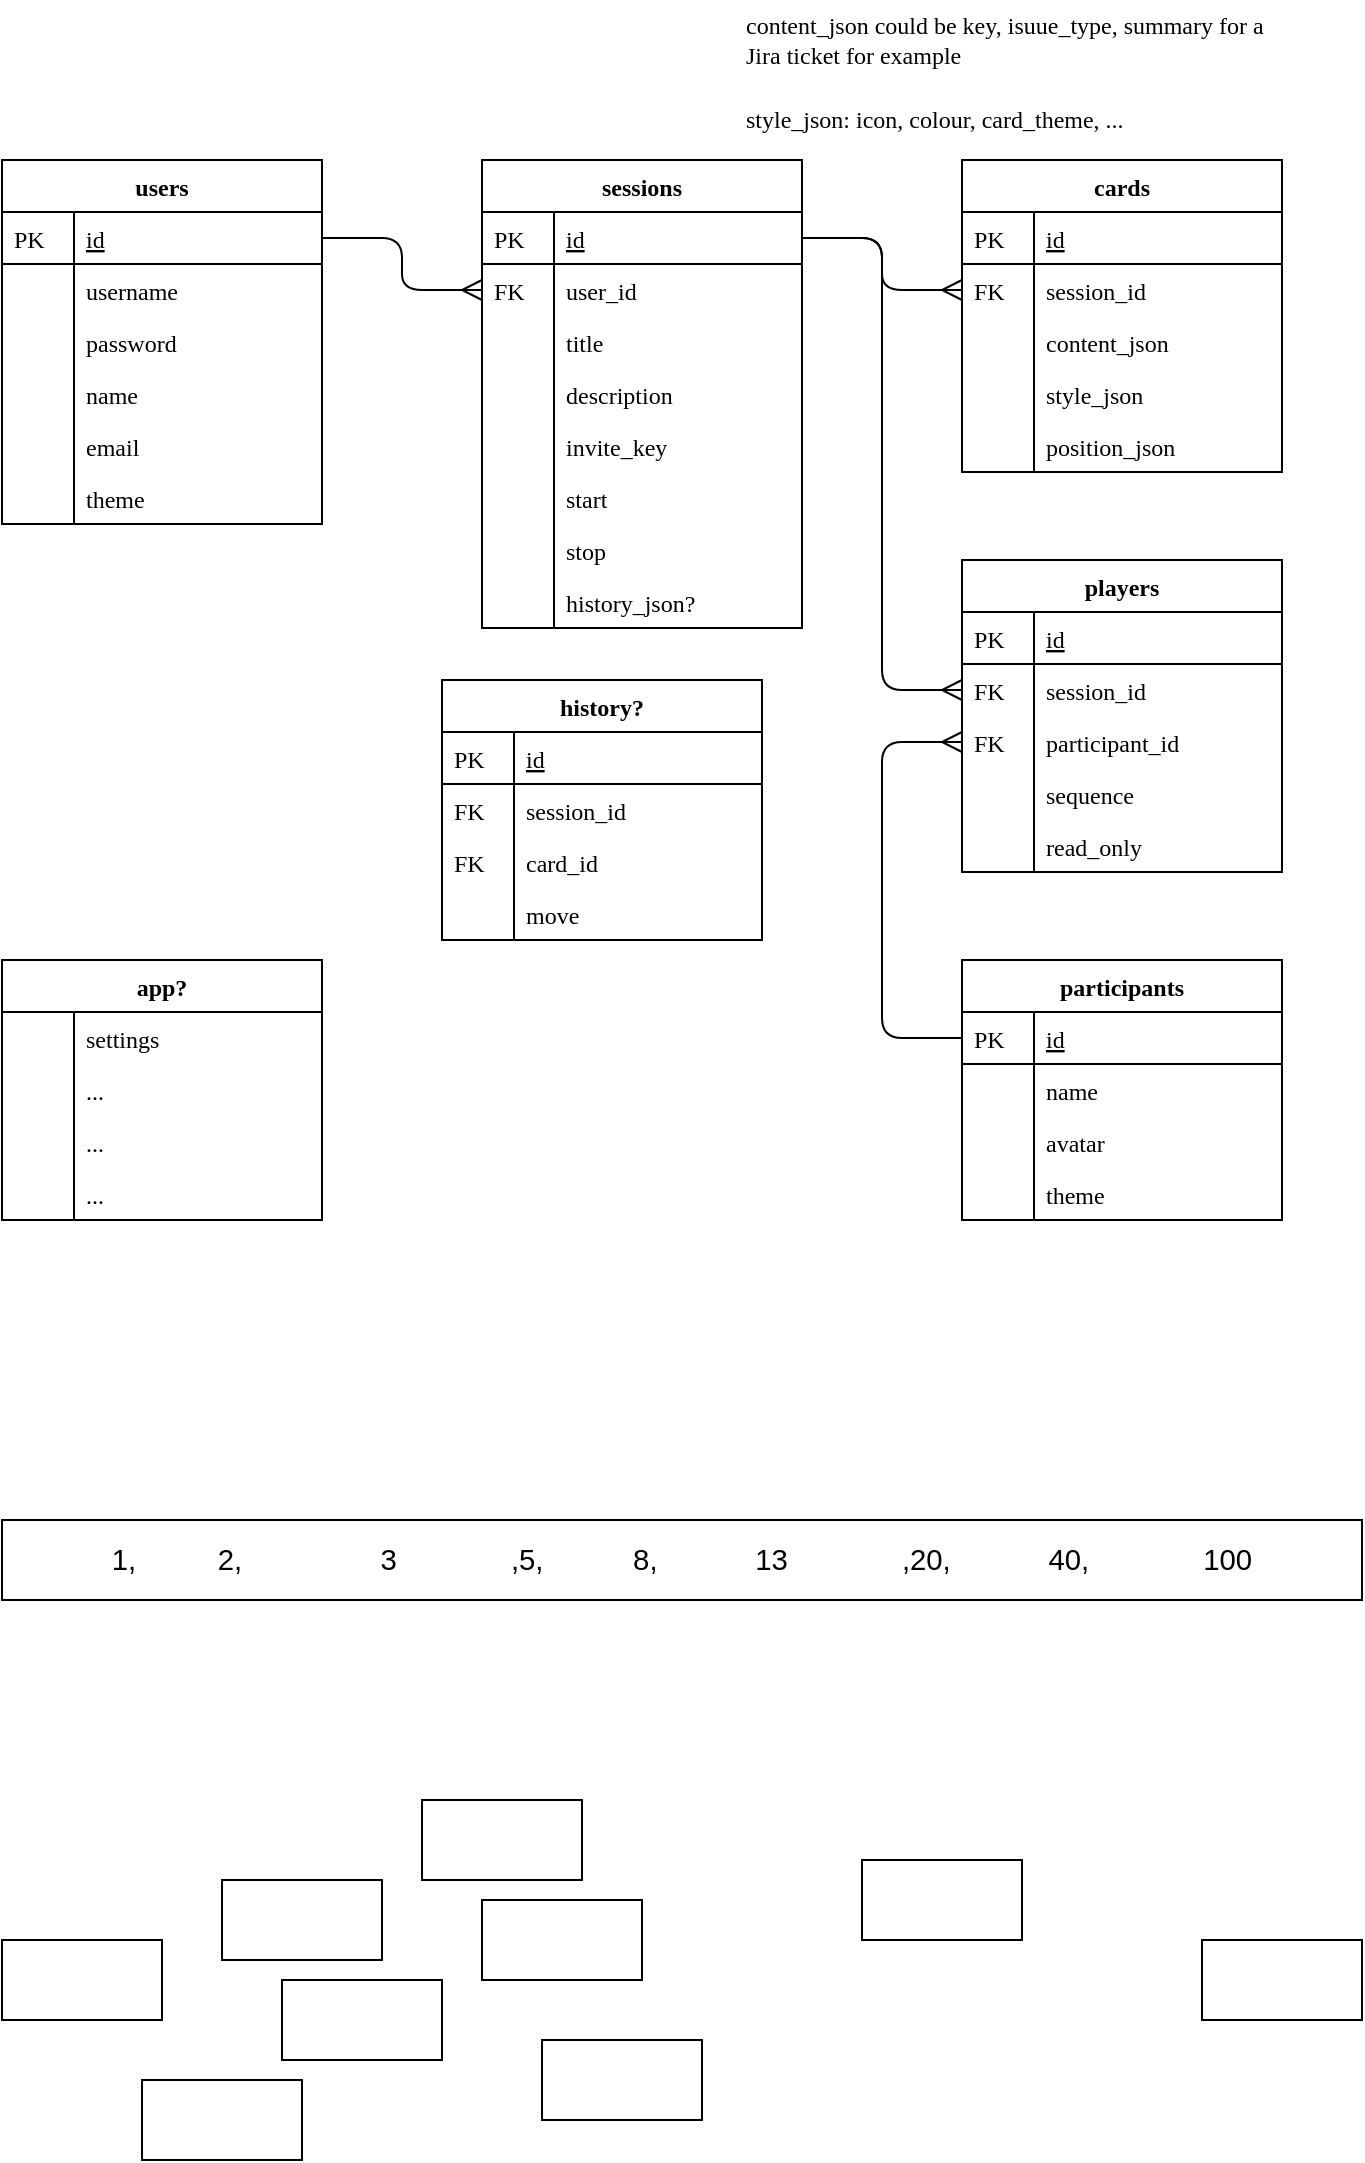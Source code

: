 <mxfile version="13.0.9" type="github"><diagram id="C5RBs43oDa-KdzZeNtuy" name="Page-1"><mxGraphModel dx="1422" dy="737" grid="1" gridSize="10" guides="1" tooltips="1" connect="1" arrows="1" fold="1" page="1" pageScale="1" pageWidth="827" pageHeight="1169" math="0" shadow="0"><root><mxCell id="WIyWlLk6GJQsqaUBKTNV-0"/><mxCell id="WIyWlLk6GJQsqaUBKTNV-1" parent="WIyWlLk6GJQsqaUBKTNV-0"/><mxCell id="zkfFHV4jXpPFQw0GAbJ--63" value="" style="edgeStyle=orthogonalEdgeStyle;endArrow=ERmany;startArrow=none;shadow=0;strokeWidth=1;endSize=8;startSize=8;fontFamily=Tahoma;entryX=0;entryY=0.5;entryDx=0;entryDy=0;startFill=0;endFill=0;" parent="WIyWlLk6GJQsqaUBKTNV-1" source="zkfFHV4jXpPFQw0GAbJ--52" target="zkfFHV4jXpPFQw0GAbJ--59" edge="1"><mxGeometry width="100" height="100" relative="1" as="geometry"><mxPoint x="230" y="390" as="sourcePoint"/><mxPoint x="330" y="290" as="targetPoint"/></mxGeometry></mxCell><mxCell id="zkfFHV4jXpPFQw0GAbJ--71" value="" style="edgeStyle=orthogonalEdgeStyle;endArrow=ERmany;startArrow=none;shadow=0;strokeWidth=1;endSize=8;startSize=8;fontFamily=Tahoma;exitX=1;exitY=0.5;exitDx=0;exitDy=0;entryX=0;entryY=0.5;entryDx=0;entryDy=0;startFill=0;endFill=0;" parent="WIyWlLk6GJQsqaUBKTNV-1" source="zkfFHV4jXpPFQw0GAbJ--57" target="2JUyy7VMg97PYj9cwshx-27" edge="1"><mxGeometry width="100" height="100" relative="1" as="geometry"><mxPoint x="330" y="182" as="sourcePoint"/><mxPoint x="250" y="169" as="targetPoint"/><Array as="points"/></mxGeometry></mxCell><mxCell id="2JUyy7VMg97PYj9cwshx-15" value="" style="edgeStyle=orthogonalEdgeStyle;endArrow=ERmany;startArrow=none;shadow=0;strokeWidth=1;endSize=8;startSize=8;fontFamily=Tahoma;exitX=1;exitY=0.5;exitDx=0;exitDy=0;entryX=0;entryY=0.5;entryDx=0;entryDy=0;startFill=0;endFill=0;" edge="1" parent="WIyWlLk6GJQsqaUBKTNV-1" source="zkfFHV4jXpPFQw0GAbJ--57" target="2JUyy7VMg97PYj9cwshx-11"><mxGeometry width="100" height="100" relative="1" as="geometry"><mxPoint x="250" y="169" as="sourcePoint"/><mxPoint x="270" y="270" as="targetPoint"/></mxGeometry></mxCell><mxCell id="zkfFHV4jXpPFQw0GAbJ--51" value="users" style="swimlane;fontStyle=1;childLayout=stackLayout;horizontal=1;startSize=26;horizontalStack=0;resizeParent=1;resizeLast=0;collapsible=1;marginBottom=0;rounded=0;shadow=0;strokeWidth=1;fontFamily=Tahoma;" parent="WIyWlLk6GJQsqaUBKTNV-1" vertex="1"><mxGeometry x="80" y="120" width="160" height="182" as="geometry"><mxRectangle x="20" y="80" width="160" height="26" as="alternateBounds"/></mxGeometry></mxCell><mxCell id="zkfFHV4jXpPFQw0GAbJ--52" value="id" style="shape=partialRectangle;top=0;left=0;right=0;bottom=1;align=left;verticalAlign=top;fillColor=none;spacingLeft=40;spacingRight=4;overflow=hidden;rotatable=0;points=[[0,0.5],[1,0.5]];portConstraint=eastwest;dropTarget=0;rounded=0;shadow=0;strokeWidth=1;fontStyle=4;fontFamily=Tahoma;" parent="zkfFHV4jXpPFQw0GAbJ--51" vertex="1"><mxGeometry y="26" width="160" height="26" as="geometry"/></mxCell><mxCell id="zkfFHV4jXpPFQw0GAbJ--53" value="PK" style="shape=partialRectangle;top=0;left=0;bottom=0;fillColor=none;align=left;verticalAlign=top;spacingLeft=4;spacingRight=4;overflow=hidden;rotatable=0;points=[];portConstraint=eastwest;part=1;fontFamily=Tahoma;" parent="zkfFHV4jXpPFQw0GAbJ--52" vertex="1" connectable="0"><mxGeometry width="36" height="26" as="geometry"/></mxCell><mxCell id="zkfFHV4jXpPFQw0GAbJ--54" value="username" style="shape=partialRectangle;top=0;left=0;right=0;bottom=0;align=left;verticalAlign=top;fillColor=none;spacingLeft=40;spacingRight=4;overflow=hidden;rotatable=0;points=[[0,0.5],[1,0.5]];portConstraint=eastwest;dropTarget=0;rounded=0;shadow=0;strokeWidth=1;fontFamily=Tahoma;" parent="zkfFHV4jXpPFQw0GAbJ--51" vertex="1"><mxGeometry y="52" width="160" height="26" as="geometry"/></mxCell><mxCell id="zkfFHV4jXpPFQw0GAbJ--55" value="" style="shape=partialRectangle;top=0;left=0;bottom=0;fillColor=none;align=left;verticalAlign=top;spacingLeft=4;spacingRight=4;overflow=hidden;rotatable=0;points=[];portConstraint=eastwest;part=1;fontFamily=Tahoma;" parent="zkfFHV4jXpPFQw0GAbJ--54" vertex="1" connectable="0"><mxGeometry width="36" height="26" as="geometry"/></mxCell><mxCell id="2JUyy7VMg97PYj9cwshx-2" value="password" style="shape=partialRectangle;top=0;left=0;right=0;bottom=0;align=left;verticalAlign=top;fillColor=none;spacingLeft=40;spacingRight=4;overflow=hidden;rotatable=0;points=[[0,0.5],[1,0.5]];portConstraint=eastwest;dropTarget=0;rounded=0;shadow=0;strokeWidth=1;fontFamily=Tahoma;" vertex="1" parent="zkfFHV4jXpPFQw0GAbJ--51"><mxGeometry y="78" width="160" height="26" as="geometry"/></mxCell><mxCell id="2JUyy7VMg97PYj9cwshx-3" value="" style="shape=partialRectangle;top=0;left=0;bottom=0;fillColor=none;align=left;verticalAlign=top;spacingLeft=4;spacingRight=4;overflow=hidden;rotatable=0;points=[];portConstraint=eastwest;part=1;fontFamily=Tahoma;" vertex="1" connectable="0" parent="2JUyy7VMg97PYj9cwshx-2"><mxGeometry width="36" height="26" as="geometry"/></mxCell><mxCell id="2JUyy7VMg97PYj9cwshx-4" value="name" style="shape=partialRectangle;top=0;left=0;right=0;bottom=0;align=left;verticalAlign=top;fillColor=none;spacingLeft=40;spacingRight=4;overflow=hidden;rotatable=0;points=[[0,0.5],[1,0.5]];portConstraint=eastwest;dropTarget=0;rounded=0;shadow=0;strokeWidth=1;fontFamily=Tahoma;" vertex="1" parent="zkfFHV4jXpPFQw0GAbJ--51"><mxGeometry y="104" width="160" height="26" as="geometry"/></mxCell><mxCell id="2JUyy7VMg97PYj9cwshx-5" value="" style="shape=partialRectangle;top=0;left=0;bottom=0;fillColor=none;align=left;verticalAlign=top;spacingLeft=4;spacingRight=4;overflow=hidden;rotatable=0;points=[];portConstraint=eastwest;part=1;fontFamily=Tahoma;" vertex="1" connectable="0" parent="2JUyy7VMg97PYj9cwshx-4"><mxGeometry width="36" height="26" as="geometry"/></mxCell><mxCell id="2JUyy7VMg97PYj9cwshx-6" value="email" style="shape=partialRectangle;top=0;left=0;right=0;bottom=0;align=left;verticalAlign=top;fillColor=none;spacingLeft=40;spacingRight=4;overflow=hidden;rotatable=0;points=[[0,0.5],[1,0.5]];portConstraint=eastwest;dropTarget=0;rounded=0;shadow=0;strokeWidth=1;fontFamily=Tahoma;" vertex="1" parent="zkfFHV4jXpPFQw0GAbJ--51"><mxGeometry y="130" width="160" height="26" as="geometry"/></mxCell><mxCell id="2JUyy7VMg97PYj9cwshx-7" value="" style="shape=partialRectangle;top=0;left=0;bottom=0;fillColor=none;align=left;verticalAlign=top;spacingLeft=4;spacingRight=4;overflow=hidden;rotatable=0;points=[];portConstraint=eastwest;part=1;fontFamily=Tahoma;" vertex="1" connectable="0" parent="2JUyy7VMg97PYj9cwshx-6"><mxGeometry width="36" height="26" as="geometry"/></mxCell><mxCell id="2JUyy7VMg97PYj9cwshx-55" value="theme" style="shape=partialRectangle;top=0;left=0;right=0;bottom=0;align=left;verticalAlign=top;fillColor=none;spacingLeft=40;spacingRight=4;overflow=hidden;rotatable=0;points=[[0,0.5],[1,0.5]];portConstraint=eastwest;dropTarget=0;rounded=0;shadow=0;strokeWidth=1;fontFamily=Tahoma;" vertex="1" parent="zkfFHV4jXpPFQw0GAbJ--51"><mxGeometry y="156" width="160" height="26" as="geometry"/></mxCell><mxCell id="2JUyy7VMg97PYj9cwshx-56" value="" style="shape=partialRectangle;top=0;left=0;bottom=0;fillColor=none;align=left;verticalAlign=top;spacingLeft=4;spacingRight=4;overflow=hidden;rotatable=0;points=[];portConstraint=eastwest;part=1;fontFamily=Tahoma;" vertex="1" connectable="0" parent="2JUyy7VMg97PYj9cwshx-55"><mxGeometry width="36" height="26" as="geometry"/></mxCell><mxCell id="zkfFHV4jXpPFQw0GAbJ--56" value="sessions" style="swimlane;fontStyle=1;childLayout=stackLayout;horizontal=1;startSize=26;horizontalStack=0;resizeParent=1;resizeLast=0;collapsible=1;marginBottom=0;rounded=0;shadow=0;strokeWidth=1;fontFamily=Tahoma;" parent="WIyWlLk6GJQsqaUBKTNV-1" vertex="1"><mxGeometry x="320" y="120" width="160" height="234" as="geometry"><mxRectangle x="260" y="80" width="160" height="26" as="alternateBounds"/></mxGeometry></mxCell><mxCell id="zkfFHV4jXpPFQw0GAbJ--57" value="id" style="shape=partialRectangle;top=0;left=0;right=0;bottom=1;align=left;verticalAlign=top;fillColor=none;spacingLeft=40;spacingRight=4;overflow=hidden;rotatable=0;points=[[0,0.5],[1,0.5]];portConstraint=eastwest;dropTarget=0;rounded=0;shadow=0;strokeWidth=1;fontStyle=4;fontFamily=Tahoma;" parent="zkfFHV4jXpPFQw0GAbJ--56" vertex="1"><mxGeometry y="26" width="160" height="26" as="geometry"/></mxCell><mxCell id="zkfFHV4jXpPFQw0GAbJ--58" value="PK" style="shape=partialRectangle;top=0;left=0;bottom=0;fillColor=none;align=left;verticalAlign=top;spacingLeft=4;spacingRight=4;overflow=hidden;rotatable=0;points=[];portConstraint=eastwest;part=1;fontFamily=Tahoma;" parent="zkfFHV4jXpPFQw0GAbJ--57" vertex="1" connectable="0"><mxGeometry width="36" height="26" as="geometry"/></mxCell><mxCell id="zkfFHV4jXpPFQw0GAbJ--59" value="user_id" style="shape=partialRectangle;top=0;left=0;right=0;bottom=0;align=left;verticalAlign=top;fillColor=none;spacingLeft=40;spacingRight=4;overflow=hidden;rotatable=0;points=[[0,0.5],[1,0.5]];portConstraint=eastwest;dropTarget=0;rounded=0;shadow=0;strokeWidth=1;fontFamily=Tahoma;" parent="zkfFHV4jXpPFQw0GAbJ--56" vertex="1"><mxGeometry y="52" width="160" height="26" as="geometry"/></mxCell><mxCell id="zkfFHV4jXpPFQw0GAbJ--60" value="FK" style="shape=partialRectangle;top=0;left=0;bottom=0;fillColor=none;align=left;verticalAlign=top;spacingLeft=4;spacingRight=4;overflow=hidden;rotatable=0;points=[];portConstraint=eastwest;part=1;fontFamily=Tahoma;" parent="zkfFHV4jXpPFQw0GAbJ--59" vertex="1" connectable="0"><mxGeometry width="36" height="26" as="geometry"/></mxCell><mxCell id="zkfFHV4jXpPFQw0GAbJ--61" value="title" style="shape=partialRectangle;top=0;left=0;right=0;bottom=0;align=left;verticalAlign=top;fillColor=none;spacingLeft=40;spacingRight=4;overflow=hidden;rotatable=0;points=[[0,0.5],[1,0.5]];portConstraint=eastwest;dropTarget=0;rounded=0;shadow=0;strokeWidth=1;fontFamily=Tahoma;" parent="zkfFHV4jXpPFQw0GAbJ--56" vertex="1"><mxGeometry y="78" width="160" height="26" as="geometry"/></mxCell><mxCell id="zkfFHV4jXpPFQw0GAbJ--62" value="" style="shape=partialRectangle;top=0;left=0;bottom=0;fillColor=none;align=left;verticalAlign=top;spacingLeft=4;spacingRight=4;overflow=hidden;rotatable=0;points=[];portConstraint=eastwest;part=1;fontFamily=Tahoma;" parent="zkfFHV4jXpPFQw0GAbJ--61" vertex="1" connectable="0"><mxGeometry width="36" height="26" as="geometry"/></mxCell><mxCell id="2JUyy7VMg97PYj9cwshx-16" value="description" style="shape=partialRectangle;top=0;left=0;right=0;bottom=0;align=left;verticalAlign=top;fillColor=none;spacingLeft=40;spacingRight=4;overflow=hidden;rotatable=0;points=[[0,0.5],[1,0.5]];portConstraint=eastwest;dropTarget=0;rounded=0;shadow=0;strokeWidth=1;fontFamily=Tahoma;" vertex="1" parent="zkfFHV4jXpPFQw0GAbJ--56"><mxGeometry y="104" width="160" height="26" as="geometry"/></mxCell><mxCell id="2JUyy7VMg97PYj9cwshx-17" value="" style="shape=partialRectangle;top=0;left=0;bottom=0;fillColor=none;align=left;verticalAlign=top;spacingLeft=4;spacingRight=4;overflow=hidden;rotatable=0;points=[];portConstraint=eastwest;part=1;fontFamily=Tahoma;" vertex="1" connectable="0" parent="2JUyy7VMg97PYj9cwshx-16"><mxGeometry width="36" height="26" as="geometry"/></mxCell><mxCell id="2JUyy7VMg97PYj9cwshx-18" value="invite_key" style="shape=partialRectangle;top=0;left=0;right=0;bottom=0;align=left;verticalAlign=top;fillColor=none;spacingLeft=40;spacingRight=4;overflow=hidden;rotatable=0;points=[[0,0.5],[1,0.5]];portConstraint=eastwest;dropTarget=0;rounded=0;shadow=0;strokeWidth=1;fontFamily=Tahoma;" vertex="1" parent="zkfFHV4jXpPFQw0GAbJ--56"><mxGeometry y="130" width="160" height="26" as="geometry"/></mxCell><mxCell id="2JUyy7VMg97PYj9cwshx-19" value="" style="shape=partialRectangle;top=0;left=0;bottom=0;fillColor=none;align=left;verticalAlign=top;spacingLeft=4;spacingRight=4;overflow=hidden;rotatable=0;points=[];portConstraint=eastwest;part=1;fontFamily=Tahoma;" vertex="1" connectable="0" parent="2JUyy7VMg97PYj9cwshx-18"><mxGeometry width="36" height="26" as="geometry"/></mxCell><mxCell id="2JUyy7VMg97PYj9cwshx-20" value="start" style="shape=partialRectangle;top=0;left=0;right=0;bottom=0;align=left;verticalAlign=top;fillColor=none;spacingLeft=40;spacingRight=4;overflow=hidden;rotatable=0;points=[[0,0.5],[1,0.5]];portConstraint=eastwest;dropTarget=0;rounded=0;shadow=0;strokeWidth=1;fontFamily=Tahoma;" vertex="1" parent="zkfFHV4jXpPFQw0GAbJ--56"><mxGeometry y="156" width="160" height="26" as="geometry"/></mxCell><mxCell id="2JUyy7VMg97PYj9cwshx-21" value="" style="shape=partialRectangle;top=0;left=0;bottom=0;fillColor=none;align=left;verticalAlign=top;spacingLeft=4;spacingRight=4;overflow=hidden;rotatable=0;points=[];portConstraint=eastwest;part=1;fontFamily=Tahoma;" vertex="1" connectable="0" parent="2JUyy7VMg97PYj9cwshx-20"><mxGeometry width="36" height="26" as="geometry"/></mxCell><mxCell id="2JUyy7VMg97PYj9cwshx-22" value="stop" style="shape=partialRectangle;top=0;left=0;right=0;bottom=0;align=left;verticalAlign=top;fillColor=none;spacingLeft=40;spacingRight=4;overflow=hidden;rotatable=0;points=[[0,0.5],[1,0.5]];portConstraint=eastwest;dropTarget=0;rounded=0;shadow=0;strokeWidth=1;fontFamily=Tahoma;" vertex="1" parent="zkfFHV4jXpPFQw0GAbJ--56"><mxGeometry y="182" width="160" height="26" as="geometry"/></mxCell><mxCell id="2JUyy7VMg97PYj9cwshx-23" value="" style="shape=partialRectangle;top=0;left=0;bottom=0;fillColor=none;align=left;verticalAlign=top;spacingLeft=4;spacingRight=4;overflow=hidden;rotatable=0;points=[];portConstraint=eastwest;part=1;fontFamily=Tahoma;" vertex="1" connectable="0" parent="2JUyy7VMg97PYj9cwshx-22"><mxGeometry width="36" height="26" as="geometry"/></mxCell><mxCell id="2JUyy7VMg97PYj9cwshx-43" value="history_json?" style="shape=partialRectangle;top=0;left=0;right=0;bottom=0;align=left;verticalAlign=top;fillColor=none;spacingLeft=40;spacingRight=4;overflow=hidden;rotatable=0;points=[[0,0.5],[1,0.5]];portConstraint=eastwest;dropTarget=0;rounded=0;shadow=0;strokeWidth=1;fontFamily=Tahoma;" vertex="1" parent="zkfFHV4jXpPFQw0GAbJ--56"><mxGeometry y="208" width="160" height="26" as="geometry"/></mxCell><mxCell id="2JUyy7VMg97PYj9cwshx-44" value="" style="shape=partialRectangle;top=0;left=0;bottom=0;fillColor=none;align=left;verticalAlign=top;spacingLeft=4;spacingRight=4;overflow=hidden;rotatable=0;points=[];portConstraint=eastwest;part=1;fontFamily=Tahoma;" vertex="1" connectable="0" parent="2JUyy7VMg97PYj9cwshx-43"><mxGeometry width="36" height="26" as="geometry"/></mxCell><mxCell id="2JUyy7VMg97PYj9cwshx-8" value="cards" style="swimlane;fontStyle=1;childLayout=stackLayout;horizontal=1;startSize=26;horizontalStack=0;resizeParent=1;resizeLast=0;collapsible=1;marginBottom=0;rounded=0;shadow=0;strokeWidth=1;fontFamily=Tahoma;" vertex="1" parent="WIyWlLk6GJQsqaUBKTNV-1"><mxGeometry x="560" y="120" width="160" height="156" as="geometry"><mxRectangle x="560" y="120" width="160" height="26" as="alternateBounds"/></mxGeometry></mxCell><mxCell id="2JUyy7VMg97PYj9cwshx-9" value="id" style="shape=partialRectangle;top=0;left=0;right=0;bottom=1;align=left;verticalAlign=top;fillColor=none;spacingLeft=40;spacingRight=4;overflow=hidden;rotatable=0;points=[[0,0.5],[1,0.5]];portConstraint=eastwest;dropTarget=0;rounded=0;shadow=0;strokeWidth=1;fontStyle=4;fontFamily=Tahoma;" vertex="1" parent="2JUyy7VMg97PYj9cwshx-8"><mxGeometry y="26" width="160" height="26" as="geometry"/></mxCell><mxCell id="2JUyy7VMg97PYj9cwshx-10" value="PK" style="shape=partialRectangle;top=0;left=0;bottom=0;fillColor=none;align=left;verticalAlign=top;spacingLeft=4;spacingRight=4;overflow=hidden;rotatable=0;points=[];portConstraint=eastwest;part=1;fontFamily=Tahoma;" vertex="1" connectable="0" parent="2JUyy7VMg97PYj9cwshx-9"><mxGeometry width="36" height="26" as="geometry"/></mxCell><mxCell id="2JUyy7VMg97PYj9cwshx-11" value="session_id" style="shape=partialRectangle;top=0;left=0;right=0;bottom=0;align=left;verticalAlign=top;fillColor=none;spacingLeft=40;spacingRight=4;overflow=hidden;rotatable=0;points=[[0,0.5],[1,0.5]];portConstraint=eastwest;dropTarget=0;rounded=0;shadow=0;strokeWidth=1;fontFamily=Tahoma;" vertex="1" parent="2JUyy7VMg97PYj9cwshx-8"><mxGeometry y="52" width="160" height="26" as="geometry"/></mxCell><mxCell id="2JUyy7VMg97PYj9cwshx-12" value="FK" style="shape=partialRectangle;top=0;left=0;bottom=0;fillColor=none;align=left;verticalAlign=top;spacingLeft=4;spacingRight=4;overflow=hidden;rotatable=0;points=[];portConstraint=eastwest;part=1;fontFamily=Tahoma;" vertex="1" connectable="0" parent="2JUyy7VMg97PYj9cwshx-11"><mxGeometry width="36" height="26" as="geometry"/></mxCell><mxCell id="2JUyy7VMg97PYj9cwshx-13" value="content_json" style="shape=partialRectangle;top=0;left=0;right=0;bottom=0;align=left;verticalAlign=top;fillColor=none;spacingLeft=40;spacingRight=4;overflow=hidden;rotatable=0;points=[[0,0.5],[1,0.5]];portConstraint=eastwest;dropTarget=0;rounded=0;shadow=0;strokeWidth=1;fontFamily=Tahoma;" vertex="1" parent="2JUyy7VMg97PYj9cwshx-8"><mxGeometry y="78" width="160" height="26" as="geometry"/></mxCell><mxCell id="2JUyy7VMg97PYj9cwshx-14" value="" style="shape=partialRectangle;top=0;left=0;bottom=0;fillColor=none;align=left;verticalAlign=top;spacingLeft=4;spacingRight=4;overflow=hidden;rotatable=0;points=[];portConstraint=eastwest;part=1;fontFamily=Tahoma;" vertex="1" connectable="0" parent="2JUyy7VMg97PYj9cwshx-13"><mxGeometry width="36" height="26" as="geometry"/></mxCell><mxCell id="2JUyy7VMg97PYj9cwshx-49" value="style_json" style="shape=partialRectangle;top=0;left=0;right=0;bottom=0;align=left;verticalAlign=top;fillColor=none;spacingLeft=40;spacingRight=4;overflow=hidden;rotatable=0;points=[[0,0.5],[1,0.5]];portConstraint=eastwest;dropTarget=0;rounded=0;shadow=0;strokeWidth=1;fontFamily=Tahoma;" vertex="1" parent="2JUyy7VMg97PYj9cwshx-8"><mxGeometry y="104" width="160" height="26" as="geometry"/></mxCell><mxCell id="2JUyy7VMg97PYj9cwshx-50" value="" style="shape=partialRectangle;top=0;left=0;bottom=0;fillColor=none;align=left;verticalAlign=top;spacingLeft=4;spacingRight=4;overflow=hidden;rotatable=0;points=[];portConstraint=eastwest;part=1;fontFamily=Tahoma;" vertex="1" connectable="0" parent="2JUyy7VMg97PYj9cwshx-49"><mxGeometry width="36" height="26" as="geometry"/></mxCell><mxCell id="2JUyy7VMg97PYj9cwshx-75" value="position_json" style="shape=partialRectangle;top=0;left=0;right=0;bottom=0;align=left;verticalAlign=top;fillColor=none;spacingLeft=40;spacingRight=4;overflow=hidden;rotatable=0;points=[[0,0.5],[1,0.5]];portConstraint=eastwest;dropTarget=0;rounded=0;shadow=0;strokeWidth=1;fontFamily=Tahoma;" vertex="1" parent="2JUyy7VMg97PYj9cwshx-8"><mxGeometry y="130" width="160" height="26" as="geometry"/></mxCell><mxCell id="2JUyy7VMg97PYj9cwshx-76" value="" style="shape=partialRectangle;top=0;left=0;bottom=0;fillColor=none;align=left;verticalAlign=top;spacingLeft=4;spacingRight=4;overflow=hidden;rotatable=0;points=[];portConstraint=eastwest;part=1;fontFamily=Tahoma;" vertex="1" connectable="0" parent="2JUyy7VMg97PYj9cwshx-75"><mxGeometry width="36" height="26" as="geometry"/></mxCell><mxCell id="2JUyy7VMg97PYj9cwshx-31" value="" style="edgeStyle=orthogonalEdgeStyle;endArrow=none;startArrow=ERmany;shadow=0;strokeWidth=1;endSize=8;startSize=8;fontFamily=Tahoma;exitX=0;exitY=0.5;exitDx=0;exitDy=0;endFill=0;startFill=0;entryX=0;entryY=0.5;entryDx=0;entryDy=0;" edge="1" parent="WIyWlLk6GJQsqaUBKTNV-1" source="2JUyy7VMg97PYj9cwshx-29" target="zkfFHV4jXpPFQw0GAbJ--65"><mxGeometry width="100" height="100" relative="1" as="geometry"><mxPoint x="490" y="273" as="sourcePoint"/><mxPoint x="760" y="479" as="targetPoint"/><Array as="points"><mxPoint x="520" y="411"/><mxPoint x="520" y="559"/></Array></mxGeometry></mxCell><mxCell id="zkfFHV4jXpPFQw0GAbJ--64" value="participants" style="swimlane;fontStyle=1;childLayout=stackLayout;horizontal=1;startSize=26;horizontalStack=0;resizeParent=1;resizeLast=0;collapsible=1;marginBottom=0;rounded=0;shadow=0;strokeWidth=1;fontFamily=Tahoma;" parent="WIyWlLk6GJQsqaUBKTNV-1" vertex="1"><mxGeometry x="560" y="520" width="160" height="130" as="geometry"><mxRectangle x="260" y="270" width="160" height="26" as="alternateBounds"/></mxGeometry></mxCell><mxCell id="zkfFHV4jXpPFQw0GAbJ--65" value="id" style="shape=partialRectangle;top=0;left=0;right=0;bottom=1;align=left;verticalAlign=top;fillColor=none;spacingLeft=40;spacingRight=4;overflow=hidden;rotatable=0;points=[[0,0.5],[1,0.5]];portConstraint=eastwest;dropTarget=0;rounded=0;shadow=0;strokeWidth=1;fontStyle=4;fontFamily=Tahoma;" parent="zkfFHV4jXpPFQw0GAbJ--64" vertex="1"><mxGeometry y="26" width="160" height="26" as="geometry"/></mxCell><mxCell id="zkfFHV4jXpPFQw0GAbJ--66" value="PK" style="shape=partialRectangle;top=0;left=0;bottom=0;fillColor=none;align=left;verticalAlign=top;spacingLeft=4;spacingRight=4;overflow=hidden;rotatable=0;points=[];portConstraint=eastwest;part=1;fontFamily=Tahoma;" parent="zkfFHV4jXpPFQw0GAbJ--65" vertex="1" connectable="0"><mxGeometry width="36" height="26" as="geometry"/></mxCell><mxCell id="zkfFHV4jXpPFQw0GAbJ--67" value="name" style="shape=partialRectangle;top=0;left=0;right=0;bottom=0;align=left;verticalAlign=top;fillColor=none;spacingLeft=40;spacingRight=4;overflow=hidden;rotatable=0;points=[[0,0.5],[1,0.5]];portConstraint=eastwest;dropTarget=0;rounded=0;shadow=0;strokeWidth=1;fontFamily=Tahoma;" parent="zkfFHV4jXpPFQw0GAbJ--64" vertex="1"><mxGeometry y="52" width="160" height="26" as="geometry"/></mxCell><mxCell id="zkfFHV4jXpPFQw0GAbJ--68" value="" style="shape=partialRectangle;top=0;left=0;bottom=0;fillColor=none;align=left;verticalAlign=top;spacingLeft=4;spacingRight=4;overflow=hidden;rotatable=0;points=[];portConstraint=eastwest;part=1;fontFamily=Tahoma;" parent="zkfFHV4jXpPFQw0GAbJ--67" vertex="1" connectable="0"><mxGeometry width="36" height="26" as="geometry"/></mxCell><mxCell id="zkfFHV4jXpPFQw0GAbJ--69" value="avatar" style="shape=partialRectangle;top=0;left=0;right=0;bottom=0;align=left;verticalAlign=top;fillColor=none;spacingLeft=40;spacingRight=4;overflow=hidden;rotatable=0;points=[[0,0.5],[1,0.5]];portConstraint=eastwest;dropTarget=0;rounded=0;shadow=0;strokeWidth=1;fontFamily=Tahoma;" parent="zkfFHV4jXpPFQw0GAbJ--64" vertex="1"><mxGeometry y="78" width="160" height="26" as="geometry"/></mxCell><mxCell id="zkfFHV4jXpPFQw0GAbJ--70" value="" style="shape=partialRectangle;top=0;left=0;bottom=0;fillColor=none;align=left;verticalAlign=top;spacingLeft=4;spacingRight=4;overflow=hidden;rotatable=0;points=[];portConstraint=eastwest;part=1;fontFamily=Tahoma;" parent="zkfFHV4jXpPFQw0GAbJ--69" vertex="1" connectable="0"><mxGeometry width="36" height="26" as="geometry"/></mxCell><mxCell id="2JUyy7VMg97PYj9cwshx-57" value="theme" style="shape=partialRectangle;top=0;left=0;right=0;bottom=0;align=left;verticalAlign=top;fillColor=none;spacingLeft=40;spacingRight=4;overflow=hidden;rotatable=0;points=[[0,0.5],[1,0.5]];portConstraint=eastwest;dropTarget=0;rounded=0;shadow=0;strokeWidth=1;fontFamily=Tahoma;" vertex="1" parent="zkfFHV4jXpPFQw0GAbJ--64"><mxGeometry y="104" width="160" height="26" as="geometry"/></mxCell><mxCell id="2JUyy7VMg97PYj9cwshx-58" value="" style="shape=partialRectangle;top=0;left=0;bottom=0;fillColor=none;align=left;verticalAlign=top;spacingLeft=4;spacingRight=4;overflow=hidden;rotatable=0;points=[];portConstraint=eastwest;part=1;fontFamily=Tahoma;" vertex="1" connectable="0" parent="2JUyy7VMg97PYj9cwshx-57"><mxGeometry width="36" height="26" as="geometry"/></mxCell><mxCell id="2JUyy7VMg97PYj9cwshx-24" value="players" style="swimlane;fontStyle=1;childLayout=stackLayout;horizontal=1;startSize=26;horizontalStack=0;resizeParent=1;resizeLast=0;collapsible=1;marginBottom=0;rounded=0;shadow=0;strokeWidth=1;fontFamily=Tahoma;" vertex="1" parent="WIyWlLk6GJQsqaUBKTNV-1"><mxGeometry x="560" y="320" width="160" height="156" as="geometry"><mxRectangle x="260" y="270" width="160" height="26" as="alternateBounds"/></mxGeometry></mxCell><mxCell id="2JUyy7VMg97PYj9cwshx-25" value="id" style="shape=partialRectangle;top=0;left=0;right=0;bottom=1;align=left;verticalAlign=top;fillColor=none;spacingLeft=40;spacingRight=4;overflow=hidden;rotatable=0;points=[[0,0.5],[1,0.5]];portConstraint=eastwest;dropTarget=0;rounded=0;shadow=0;strokeWidth=1;fontStyle=4;fontFamily=Tahoma;" vertex="1" parent="2JUyy7VMg97PYj9cwshx-24"><mxGeometry y="26" width="160" height="26" as="geometry"/></mxCell><mxCell id="2JUyy7VMg97PYj9cwshx-26" value="PK" style="shape=partialRectangle;top=0;left=0;bottom=0;fillColor=none;align=left;verticalAlign=top;spacingLeft=4;spacingRight=4;overflow=hidden;rotatable=0;points=[];portConstraint=eastwest;part=1;fontFamily=Tahoma;" vertex="1" connectable="0" parent="2JUyy7VMg97PYj9cwshx-25"><mxGeometry width="36" height="26" as="geometry"/></mxCell><mxCell id="2JUyy7VMg97PYj9cwshx-27" value="session_id" style="shape=partialRectangle;top=0;left=0;right=0;bottom=0;align=left;verticalAlign=top;fillColor=none;spacingLeft=40;spacingRight=4;overflow=hidden;rotatable=0;points=[[0,0.5],[1,0.5]];portConstraint=eastwest;dropTarget=0;rounded=0;shadow=0;strokeWidth=1;fontFamily=Tahoma;" vertex="1" parent="2JUyy7VMg97PYj9cwshx-24"><mxGeometry y="52" width="160" height="26" as="geometry"/></mxCell><mxCell id="2JUyy7VMg97PYj9cwshx-28" value="FK" style="shape=partialRectangle;top=0;left=0;bottom=0;fillColor=none;align=left;verticalAlign=top;spacingLeft=4;spacingRight=4;overflow=hidden;rotatable=0;points=[];portConstraint=eastwest;part=1;fontFamily=Tahoma;" vertex="1" connectable="0" parent="2JUyy7VMg97PYj9cwshx-27"><mxGeometry width="36" height="26" as="geometry"/></mxCell><mxCell id="2JUyy7VMg97PYj9cwshx-29" value="participant_id" style="shape=partialRectangle;top=0;left=0;right=0;bottom=0;align=left;verticalAlign=top;fillColor=none;spacingLeft=40;spacingRight=4;overflow=hidden;rotatable=0;points=[[0,0.5],[1,0.5]];portConstraint=eastwest;dropTarget=0;rounded=0;shadow=0;strokeWidth=1;fontFamily=Tahoma;" vertex="1" parent="2JUyy7VMg97PYj9cwshx-24"><mxGeometry y="78" width="160" height="26" as="geometry"/></mxCell><mxCell id="2JUyy7VMg97PYj9cwshx-30" value="FK" style="shape=partialRectangle;top=0;left=0;bottom=0;fillColor=none;align=left;verticalAlign=top;spacingLeft=4;spacingRight=4;overflow=hidden;rotatable=0;points=[];portConstraint=eastwest;part=1;fontFamily=Tahoma;" vertex="1" connectable="0" parent="2JUyy7VMg97PYj9cwshx-29"><mxGeometry width="36" height="26" as="geometry"/></mxCell><mxCell id="2JUyy7VMg97PYj9cwshx-32" value="sequence" style="shape=partialRectangle;top=0;left=0;right=0;bottom=0;align=left;verticalAlign=top;fillColor=none;spacingLeft=40;spacingRight=4;overflow=hidden;rotatable=0;points=[[0,0.5],[1,0.5]];portConstraint=eastwest;dropTarget=0;rounded=0;shadow=0;strokeWidth=1;fontFamily=Tahoma;" vertex="1" parent="2JUyy7VMg97PYj9cwshx-24"><mxGeometry y="104" width="160" height="26" as="geometry"/></mxCell><mxCell id="2JUyy7VMg97PYj9cwshx-33" value="" style="shape=partialRectangle;top=0;left=0;bottom=0;fillColor=none;align=left;verticalAlign=top;spacingLeft=4;spacingRight=4;overflow=hidden;rotatable=0;points=[];portConstraint=eastwest;part=1;fontFamily=Tahoma;" vertex="1" connectable="0" parent="2JUyy7VMg97PYj9cwshx-32"><mxGeometry width="36" height="26" as="geometry"/></mxCell><mxCell id="2JUyy7VMg97PYj9cwshx-34" value="read_only" style="shape=partialRectangle;top=0;left=0;right=0;bottom=0;align=left;verticalAlign=top;fillColor=none;spacingLeft=40;spacingRight=4;overflow=hidden;rotatable=0;points=[[0,0.5],[1,0.5]];portConstraint=eastwest;dropTarget=0;rounded=0;shadow=0;strokeWidth=1;fontFamily=Tahoma;" vertex="1" parent="2JUyy7VMg97PYj9cwshx-24"><mxGeometry y="130" width="160" height="26" as="geometry"/></mxCell><mxCell id="2JUyy7VMg97PYj9cwshx-35" value="" style="shape=partialRectangle;top=0;left=0;bottom=0;fillColor=none;align=left;verticalAlign=top;spacingLeft=4;spacingRight=4;overflow=hidden;rotatable=0;points=[];portConstraint=eastwest;part=1;fontFamily=Tahoma;" vertex="1" connectable="0" parent="2JUyy7VMg97PYj9cwshx-34"><mxGeometry width="36" height="26" as="geometry"/></mxCell><mxCell id="2JUyy7VMg97PYj9cwshx-70" value="&lt;div align=&quot;left&quot;&gt;content_json could be key, isuue_type, summary for a Jira ticket for example&lt;/div&gt;" style="text;html=1;strokeColor=none;fillColor=none;align=left;verticalAlign=middle;whiteSpace=wrap;rounded=0;fontFamily=Tahoma;" vertex="1" parent="WIyWlLk6GJQsqaUBKTNV-1"><mxGeometry x="450" y="40" width="270" height="40" as="geometry"/></mxCell><mxCell id="2JUyy7VMg97PYj9cwshx-73" value="&lt;div align=&quot;left&quot;&gt;style_json: icon, colour, card_theme, ...&lt;/div&gt;" style="text;html=1;strokeColor=none;fillColor=none;align=left;verticalAlign=middle;whiteSpace=wrap;rounded=0;fontFamily=Tahoma;" vertex="1" parent="WIyWlLk6GJQsqaUBKTNV-1"><mxGeometry x="450" y="90" width="270" height="20" as="geometry"/></mxCell><mxCell id="2JUyy7VMg97PYj9cwshx-36" value="history?" style="swimlane;fontStyle=1;childLayout=stackLayout;horizontal=1;startSize=26;horizontalStack=0;resizeParent=1;resizeLast=0;collapsible=1;marginBottom=0;rounded=0;shadow=0;strokeWidth=1;fontFamily=Tahoma;" vertex="1" parent="WIyWlLk6GJQsqaUBKTNV-1"><mxGeometry x="300" y="380" width="160" height="130" as="geometry"><mxRectangle x="560" y="120" width="160" height="26" as="alternateBounds"/></mxGeometry></mxCell><mxCell id="2JUyy7VMg97PYj9cwshx-37" value="id" style="shape=partialRectangle;top=0;left=0;right=0;bottom=1;align=left;verticalAlign=top;fillColor=none;spacingLeft=40;spacingRight=4;overflow=hidden;rotatable=0;points=[[0,0.5],[1,0.5]];portConstraint=eastwest;dropTarget=0;rounded=0;shadow=0;strokeWidth=1;fontStyle=4;fontFamily=Tahoma;" vertex="1" parent="2JUyy7VMg97PYj9cwshx-36"><mxGeometry y="26" width="160" height="26" as="geometry"/></mxCell><mxCell id="2JUyy7VMg97PYj9cwshx-38" value="PK" style="shape=partialRectangle;top=0;left=0;bottom=0;fillColor=none;align=left;verticalAlign=top;spacingLeft=4;spacingRight=4;overflow=hidden;rotatable=0;points=[];portConstraint=eastwest;part=1;fontFamily=Tahoma;" vertex="1" connectable="0" parent="2JUyy7VMg97PYj9cwshx-37"><mxGeometry width="36" height="26" as="geometry"/></mxCell><mxCell id="2JUyy7VMg97PYj9cwshx-39" value="session_id" style="shape=partialRectangle;top=0;left=0;right=0;bottom=0;align=left;verticalAlign=top;fillColor=none;spacingLeft=40;spacingRight=4;overflow=hidden;rotatable=0;points=[[0,0.5],[1,0.5]];portConstraint=eastwest;dropTarget=0;rounded=0;shadow=0;strokeWidth=1;fontFamily=Tahoma;" vertex="1" parent="2JUyy7VMg97PYj9cwshx-36"><mxGeometry y="52" width="160" height="26" as="geometry"/></mxCell><mxCell id="2JUyy7VMg97PYj9cwshx-40" value="FK" style="shape=partialRectangle;top=0;left=0;bottom=0;fillColor=none;align=left;verticalAlign=top;spacingLeft=4;spacingRight=4;overflow=hidden;rotatable=0;points=[];portConstraint=eastwest;part=1;fontFamily=Tahoma;" vertex="1" connectable="0" parent="2JUyy7VMg97PYj9cwshx-39"><mxGeometry width="36" height="26" as="geometry"/></mxCell><mxCell id="2JUyy7VMg97PYj9cwshx-41" value="card_id" style="shape=partialRectangle;top=0;left=0;right=0;bottom=0;align=left;verticalAlign=top;fillColor=none;spacingLeft=40;spacingRight=4;overflow=hidden;rotatable=0;points=[[0,0.5],[1,0.5]];portConstraint=eastwest;dropTarget=0;rounded=0;shadow=0;strokeWidth=1;fontFamily=Tahoma;" vertex="1" parent="2JUyy7VMg97PYj9cwshx-36"><mxGeometry y="78" width="160" height="26" as="geometry"/></mxCell><mxCell id="2JUyy7VMg97PYj9cwshx-42" value="FK" style="shape=partialRectangle;top=0;left=0;bottom=0;fillColor=none;align=left;verticalAlign=top;spacingLeft=4;spacingRight=4;overflow=hidden;rotatable=0;points=[];portConstraint=eastwest;part=1;fontFamily=Tahoma;" vertex="1" connectable="0" parent="2JUyy7VMg97PYj9cwshx-41"><mxGeometry width="36" height="26" as="geometry"/></mxCell><mxCell id="2JUyy7VMg97PYj9cwshx-45" value="move" style="shape=partialRectangle;top=0;left=0;right=0;bottom=0;align=left;verticalAlign=top;fillColor=none;spacingLeft=40;spacingRight=4;overflow=hidden;rotatable=0;points=[[0,0.5],[1,0.5]];portConstraint=eastwest;dropTarget=0;rounded=0;shadow=0;strokeWidth=1;fontFamily=Tahoma;" vertex="1" parent="2JUyy7VMg97PYj9cwshx-36"><mxGeometry y="104" width="160" height="26" as="geometry"/></mxCell><mxCell id="2JUyy7VMg97PYj9cwshx-46" value="" style="shape=partialRectangle;top=0;left=0;bottom=0;fillColor=none;align=left;verticalAlign=top;spacingLeft=4;spacingRight=4;overflow=hidden;rotatable=0;points=[];portConstraint=eastwest;part=1;fontFamily=Tahoma;" vertex="1" connectable="0" parent="2JUyy7VMg97PYj9cwshx-45"><mxGeometry width="36" height="26" as="geometry"/></mxCell><mxCell id="2JUyy7VMg97PYj9cwshx-59" value="app?" style="swimlane;fontStyle=1;childLayout=stackLayout;horizontal=1;startSize=26;horizontalStack=0;resizeParent=1;resizeLast=0;collapsible=1;marginBottom=0;rounded=0;shadow=0;strokeWidth=1;fontFamily=Tahoma;" vertex="1" parent="WIyWlLk6GJQsqaUBKTNV-1"><mxGeometry x="80" y="520" width="160" height="130" as="geometry"><mxRectangle x="560" y="120" width="160" height="26" as="alternateBounds"/></mxGeometry></mxCell><mxCell id="2JUyy7VMg97PYj9cwshx-60" value="settings" style="shape=partialRectangle;top=0;left=0;right=0;bottom=1;align=left;verticalAlign=top;fillColor=none;spacingLeft=40;spacingRight=4;overflow=hidden;rotatable=0;points=[[0,0.5],[1,0.5]];portConstraint=eastwest;dropTarget=0;rounded=0;shadow=0;strokeWidth=1;fontStyle=0;fontFamily=Tahoma;strokeColor=none;" vertex="1" parent="2JUyy7VMg97PYj9cwshx-59"><mxGeometry y="26" width="160" height="26" as="geometry"/></mxCell><mxCell id="2JUyy7VMg97PYj9cwshx-61" value="" style="shape=partialRectangle;top=0;left=0;bottom=0;fillColor=none;align=left;verticalAlign=top;spacingLeft=4;spacingRight=4;overflow=hidden;rotatable=0;points=[];portConstraint=eastwest;part=1;fontFamily=Tahoma;" vertex="1" connectable="0" parent="2JUyy7VMg97PYj9cwshx-60"><mxGeometry width="36" height="26" as="geometry"/></mxCell><mxCell id="2JUyy7VMg97PYj9cwshx-62" value="..." style="shape=partialRectangle;top=0;left=0;right=0;bottom=0;align=left;verticalAlign=top;fillColor=none;spacingLeft=40;spacingRight=4;overflow=hidden;rotatable=0;points=[[0,0.5],[1,0.5]];portConstraint=eastwest;dropTarget=0;rounded=0;shadow=0;strokeWidth=1;fontFamily=Tahoma;" vertex="1" parent="2JUyy7VMg97PYj9cwshx-59"><mxGeometry y="52" width="160" height="26" as="geometry"/></mxCell><mxCell id="2JUyy7VMg97PYj9cwshx-63" value="" style="shape=partialRectangle;top=0;left=0;bottom=0;fillColor=none;align=left;verticalAlign=top;spacingLeft=4;spacingRight=4;overflow=hidden;rotatable=0;points=[];portConstraint=eastwest;part=1;fontFamily=Tahoma;" vertex="1" connectable="0" parent="2JUyy7VMg97PYj9cwshx-62"><mxGeometry width="36" height="26" as="geometry"/></mxCell><mxCell id="2JUyy7VMg97PYj9cwshx-64" value="..." style="shape=partialRectangle;top=0;left=0;right=0;bottom=0;align=left;verticalAlign=top;fillColor=none;spacingLeft=40;spacingRight=4;overflow=hidden;rotatable=0;points=[[0,0.5],[1,0.5]];portConstraint=eastwest;dropTarget=0;rounded=0;shadow=0;strokeWidth=1;fontFamily=Tahoma;" vertex="1" parent="2JUyy7VMg97PYj9cwshx-59"><mxGeometry y="78" width="160" height="26" as="geometry"/></mxCell><mxCell id="2JUyy7VMg97PYj9cwshx-65" value="" style="shape=partialRectangle;top=0;left=0;bottom=0;fillColor=none;align=left;verticalAlign=top;spacingLeft=4;spacingRight=4;overflow=hidden;rotatable=0;points=[];portConstraint=eastwest;part=1;fontFamily=Tahoma;" vertex="1" connectable="0" parent="2JUyy7VMg97PYj9cwshx-64"><mxGeometry width="36" height="26" as="geometry"/></mxCell><mxCell id="2JUyy7VMg97PYj9cwshx-66" value="..." style="shape=partialRectangle;top=0;left=0;right=0;bottom=0;align=left;verticalAlign=top;fillColor=none;spacingLeft=40;spacingRight=4;overflow=hidden;rotatable=0;points=[[0,0.5],[1,0.5]];portConstraint=eastwest;dropTarget=0;rounded=0;shadow=0;strokeWidth=1;fontFamily=Tahoma;" vertex="1" parent="2JUyy7VMg97PYj9cwshx-59"><mxGeometry y="104" width="160" height="26" as="geometry"/></mxCell><mxCell id="2JUyy7VMg97PYj9cwshx-67" value="" style="shape=partialRectangle;top=0;left=0;bottom=0;fillColor=none;align=left;verticalAlign=top;spacingLeft=4;spacingRight=4;overflow=hidden;rotatable=0;points=[];portConstraint=eastwest;part=1;fontFamily=Tahoma;" vertex="1" connectable="0" parent="2JUyy7VMg97PYj9cwshx-66"><mxGeometry width="36" height="26" as="geometry"/></mxCell><mxCell id="2JUyy7VMg97PYj9cwshx-77" value="" style="rounded=0;whiteSpace=wrap;html=1;fontFamily=Tahoma;" vertex="1" parent="WIyWlLk6GJQsqaUBKTNV-1"><mxGeometry x="190" y="980" width="80" height="40" as="geometry"/></mxCell><mxCell id="2JUyy7VMg97PYj9cwshx-78" value="" style="rounded=0;whiteSpace=wrap;html=1;fontFamily=Tahoma;" vertex="1" parent="WIyWlLk6GJQsqaUBKTNV-1"><mxGeometry x="220" y="1030" width="80" height="40" as="geometry"/></mxCell><mxCell id="2JUyy7VMg97PYj9cwshx-79" value="" style="rounded=0;whiteSpace=wrap;html=1;fontFamily=Tahoma;" vertex="1" parent="WIyWlLk6GJQsqaUBKTNV-1"><mxGeometry x="320" y="990" width="80" height="40" as="geometry"/></mxCell><mxCell id="2JUyy7VMg97PYj9cwshx-80" value="" style="rounded=0;whiteSpace=wrap;html=1;fontFamily=Tahoma;" vertex="1" parent="WIyWlLk6GJQsqaUBKTNV-1"><mxGeometry x="290" y="940" width="80" height="40" as="geometry"/></mxCell><mxCell id="2JUyy7VMg97PYj9cwshx-81" value="" style="rounded=0;whiteSpace=wrap;html=1;fontFamily=Tahoma;" vertex="1" parent="WIyWlLk6GJQsqaUBKTNV-1"><mxGeometry x="350" y="1060" width="80" height="40" as="geometry"/></mxCell><mxCell id="2JUyy7VMg97PYj9cwshx-82" value="" style="rounded=0;whiteSpace=wrap;html=1;fontFamily=Tahoma;" vertex="1" parent="WIyWlLk6GJQsqaUBKTNV-1"><mxGeometry x="80" y="1010" width="80" height="40" as="geometry"/></mxCell><mxCell id="2JUyy7VMg97PYj9cwshx-83" value="" style="rounded=0;whiteSpace=wrap;html=1;fontFamily=Tahoma;" vertex="1" parent="WIyWlLk6GJQsqaUBKTNV-1"><mxGeometry x="680" y="1010" width="80" height="40" as="geometry"/></mxCell><mxCell id="2JUyy7VMg97PYj9cwshx-84" value="" style="rounded=0;whiteSpace=wrap;html=1;fontFamily=Tahoma;" vertex="1" parent="WIyWlLk6GJQsqaUBKTNV-1"><mxGeometry x="510" y="970" width="80" height="40" as="geometry"/></mxCell><mxCell id="2JUyy7VMg97PYj9cwshx-85" value="" style="rounded=0;whiteSpace=wrap;html=1;fontFamily=Tahoma;" vertex="1" parent="WIyWlLk6GJQsqaUBKTNV-1"><mxGeometry x="150" y="1080" width="80" height="40" as="geometry"/></mxCell><mxCell id="2JUyy7VMg97PYj9cwshx-86" value="" style="rounded=0;whiteSpace=wrap;html=1;fontFamily=Tahoma;" vertex="1" parent="WIyWlLk6GJQsqaUBKTNV-1"><mxGeometry x="80" y="800" width="680" height="40" as="geometry"/></mxCell><mxCell id="2JUyy7VMg97PYj9cwshx-87" value="&lt;span style=&quot;font-size: 11pt ; font-family: &amp;#34;arial&amp;#34; ; color: rgb(0 , 0 , 0) ; background-color: transparent ; font-weight: 400 ; font-style: normal ; font-variant: normal ; text-decoration: none ; vertical-align: baseline&quot; id=&quot;docs-internal-guid-f729e27d-7fff-9a58-5ce6-a255d0715269&quot;&gt;1,&amp;nbsp;&amp;nbsp;&amp;nbsp;&amp;nbsp;&amp;nbsp;&amp;nbsp;&amp;nbsp;&amp;nbsp;&amp;nbsp; 2,&amp;nbsp;&amp;nbsp;&amp;nbsp;&amp;nbsp;&amp;nbsp;&amp;nbsp;&amp;nbsp;&amp;nbsp;&amp;nbsp;&amp;nbsp;&amp;nbsp;&amp;nbsp;&amp;nbsp;&amp;nbsp;&amp;nbsp;&amp;nbsp; 3&amp;nbsp;&amp;nbsp;&amp;nbsp;&amp;nbsp;&amp;nbsp;&amp;nbsp;&amp;nbsp;&amp;nbsp;&amp;nbsp;&amp;nbsp;&amp;nbsp;&amp;nbsp;&amp;nbsp; ,5,&amp;nbsp;&amp;nbsp;&amp;nbsp;&amp;nbsp;&amp;nbsp;&amp;nbsp;&amp;nbsp;&amp;nbsp;&amp;nbsp;&amp;nbsp; 8,&amp;nbsp;&amp;nbsp;&amp;nbsp;&amp;nbsp;&amp;nbsp;&amp;nbsp;&amp;nbsp;&amp;nbsp;&amp;nbsp;&amp;nbsp;&amp;nbsp; 13&amp;nbsp;&amp;nbsp;&amp;nbsp;&amp;nbsp;&amp;nbsp;&amp;nbsp;&amp;nbsp;&amp;nbsp;&amp;nbsp;&amp;nbsp;&amp;nbsp;&amp;nbsp;&amp;nbsp; ,20,&amp;nbsp;&amp;nbsp;&amp;nbsp;&amp;nbsp;&amp;nbsp;&amp;nbsp;&amp;nbsp;&amp;nbsp;&amp;nbsp;&amp;nbsp;&amp;nbsp; 40,&amp;nbsp;&amp;nbsp;&amp;nbsp;&amp;nbsp;&amp;nbsp;&amp;nbsp;&amp;nbsp;&amp;nbsp;&amp;nbsp;&amp;nbsp;&amp;nbsp;&amp;nbsp;&amp;nbsp; 100&lt;/span&gt;" style="text;html=1;strokeColor=none;fillColor=none;align=center;verticalAlign=middle;whiteSpace=wrap;rounded=0;fontFamily=Tahoma;" vertex="1" parent="WIyWlLk6GJQsqaUBKTNV-1"><mxGeometry x="80" y="810" width="680" height="20" as="geometry"/></mxCell></root></mxGraphModel></diagram></mxfile>